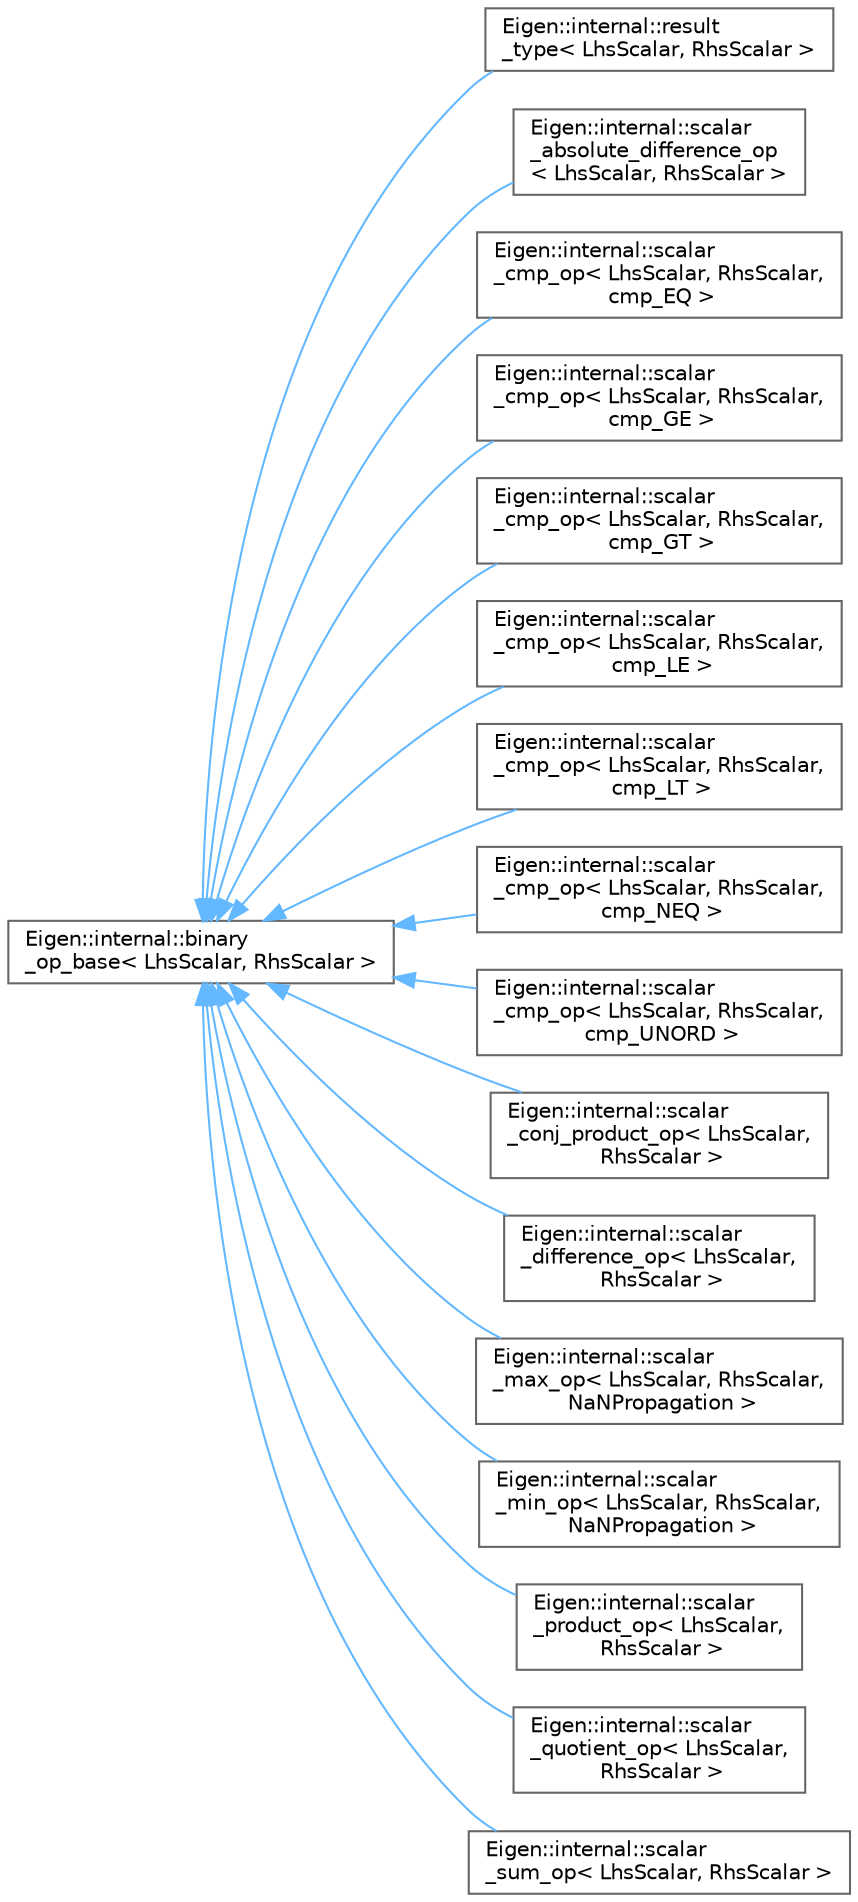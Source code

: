 digraph "Graphical Class Hierarchy"
{
 // LATEX_PDF_SIZE
  bgcolor="transparent";
  edge [fontname=Helvetica,fontsize=10,labelfontname=Helvetica,labelfontsize=10];
  node [fontname=Helvetica,fontsize=10,shape=box,height=0.2,width=0.4];
  rankdir="LR";
  Node0 [id="Node000000",label="Eigen::internal::binary\l_op_base\< LhsScalar, RhsScalar \>",height=0.2,width=0.4,color="grey40", fillcolor="white", style="filled",URL="$structEigen_1_1internal_1_1binary__op__base.html",tooltip=" "];
  Node0 -> Node1 [id="edge717_Node000000_Node000001",dir="back",color="steelblue1",style="solid",tooltip=" "];
  Node1 [id="Node000001",label="Eigen::internal::result\l_type\< LhsScalar, RhsScalar \>",height=0.2,width=0.4,color="grey40", fillcolor="white", style="filled",URL="$structEigen_1_1internal_1_1scalar__quotient__op.html",tooltip=" "];
  Node0 -> Node2 [id="edge718_Node000000_Node000002",dir="back",color="steelblue1",style="solid",tooltip=" "];
  Node2 [id="Node000002",label="Eigen::internal::scalar\l_absolute_difference_op\l\< LhsScalar, RhsScalar \>",height=0.2,width=0.4,color="grey40", fillcolor="white", style="filled",URL="$structEigen_1_1internal_1_1scalar__absolute__difference__op.html",tooltip=" "];
  Node0 -> Node3 [id="edge719_Node000000_Node000003",dir="back",color="steelblue1",style="solid",tooltip=" "];
  Node3 [id="Node000003",label="Eigen::internal::scalar\l_cmp_op\< LhsScalar, RhsScalar,\l cmp_EQ \>",height=0.2,width=0.4,color="grey40", fillcolor="white", style="filled",URL="$structEigen_1_1internal_1_1scalar__cmp__op_3_01LhsScalar_00_01RhsScalar_00_01cmp__EQ_01_4.html",tooltip=" "];
  Node0 -> Node4 [id="edge720_Node000000_Node000004",dir="back",color="steelblue1",style="solid",tooltip=" "];
  Node4 [id="Node000004",label="Eigen::internal::scalar\l_cmp_op\< LhsScalar, RhsScalar,\l cmp_GE \>",height=0.2,width=0.4,color="grey40", fillcolor="white", style="filled",URL="$structEigen_1_1internal_1_1scalar__cmp__op_3_01LhsScalar_00_01RhsScalar_00_01cmp__GE_01_4.html",tooltip=" "];
  Node0 -> Node5 [id="edge721_Node000000_Node000005",dir="back",color="steelblue1",style="solid",tooltip=" "];
  Node5 [id="Node000005",label="Eigen::internal::scalar\l_cmp_op\< LhsScalar, RhsScalar,\l cmp_GT \>",height=0.2,width=0.4,color="grey40", fillcolor="white", style="filled",URL="$structEigen_1_1internal_1_1scalar__cmp__op_3_01LhsScalar_00_01RhsScalar_00_01cmp__GT_01_4.html",tooltip=" "];
  Node0 -> Node6 [id="edge722_Node000000_Node000006",dir="back",color="steelblue1",style="solid",tooltip=" "];
  Node6 [id="Node000006",label="Eigen::internal::scalar\l_cmp_op\< LhsScalar, RhsScalar,\l cmp_LE \>",height=0.2,width=0.4,color="grey40", fillcolor="white", style="filled",URL="$structEigen_1_1internal_1_1scalar__cmp__op_3_01LhsScalar_00_01RhsScalar_00_01cmp__LE_01_4.html",tooltip=" "];
  Node0 -> Node7 [id="edge723_Node000000_Node000007",dir="back",color="steelblue1",style="solid",tooltip=" "];
  Node7 [id="Node000007",label="Eigen::internal::scalar\l_cmp_op\< LhsScalar, RhsScalar,\l cmp_LT \>",height=0.2,width=0.4,color="grey40", fillcolor="white", style="filled",URL="$structEigen_1_1internal_1_1scalar__cmp__op_3_01LhsScalar_00_01RhsScalar_00_01cmp__LT_01_4.html",tooltip=" "];
  Node0 -> Node8 [id="edge724_Node000000_Node000008",dir="back",color="steelblue1",style="solid",tooltip=" "];
  Node8 [id="Node000008",label="Eigen::internal::scalar\l_cmp_op\< LhsScalar, RhsScalar,\l cmp_NEQ \>",height=0.2,width=0.4,color="grey40", fillcolor="white", style="filled",URL="$structEigen_1_1internal_1_1scalar__cmp__op_3_01LhsScalar_00_01RhsScalar_00_01cmp__NEQ_01_4.html",tooltip=" "];
  Node0 -> Node9 [id="edge725_Node000000_Node000009",dir="back",color="steelblue1",style="solid",tooltip=" "];
  Node9 [id="Node000009",label="Eigen::internal::scalar\l_cmp_op\< LhsScalar, RhsScalar,\l cmp_UNORD \>",height=0.2,width=0.4,color="grey40", fillcolor="white", style="filled",URL="$structEigen_1_1internal_1_1scalar__cmp__op_3_01LhsScalar_00_01RhsScalar_00_01cmp__UNORD_01_4.html",tooltip=" "];
  Node0 -> Node10 [id="edge726_Node000000_Node000010",dir="back",color="steelblue1",style="solid",tooltip=" "];
  Node10 [id="Node000010",label="Eigen::internal::scalar\l_conj_product_op\< LhsScalar,\l RhsScalar \>",height=0.2,width=0.4,color="grey40", fillcolor="white", style="filled",URL="$structEigen_1_1internal_1_1scalar__conj__product__op.html",tooltip=" "];
  Node0 -> Node11 [id="edge727_Node000000_Node000011",dir="back",color="steelblue1",style="solid",tooltip=" "];
  Node11 [id="Node000011",label="Eigen::internal::scalar\l_difference_op\< LhsScalar,\l RhsScalar \>",height=0.2,width=0.4,color="grey40", fillcolor="white", style="filled",URL="$structEigen_1_1internal_1_1scalar__difference__op.html",tooltip=" "];
  Node0 -> Node12 [id="edge728_Node000000_Node000012",dir="back",color="steelblue1",style="solid",tooltip=" "];
  Node12 [id="Node000012",label="Eigen::internal::scalar\l_max_op\< LhsScalar, RhsScalar,\l NaNPropagation \>",height=0.2,width=0.4,color="grey40", fillcolor="white", style="filled",URL="$structEigen_1_1internal_1_1scalar__max__op.html",tooltip=" "];
  Node0 -> Node13 [id="edge729_Node000000_Node000013",dir="back",color="steelblue1",style="solid",tooltip=" "];
  Node13 [id="Node000013",label="Eigen::internal::scalar\l_min_op\< LhsScalar, RhsScalar,\l NaNPropagation \>",height=0.2,width=0.4,color="grey40", fillcolor="white", style="filled",URL="$structEigen_1_1internal_1_1scalar__min__op.html",tooltip=" "];
  Node0 -> Node14 [id="edge730_Node000000_Node000014",dir="back",color="steelblue1",style="solid",tooltip=" "];
  Node14 [id="Node000014",label="Eigen::internal::scalar\l_product_op\< LhsScalar,\l RhsScalar \>",height=0.2,width=0.4,color="grey40", fillcolor="white", style="filled",URL="$structEigen_1_1internal_1_1scalar__product__op.html",tooltip=" "];
  Node0 -> Node15 [id="edge731_Node000000_Node000015",dir="back",color="steelblue1",style="solid",tooltip=" "];
  Node15 [id="Node000015",label="Eigen::internal::scalar\l_quotient_op\< LhsScalar,\l RhsScalar \>",height=0.2,width=0.4,color="grey40", fillcolor="white", style="filled",URL="$structEigen_1_1internal_1_1scalar__quotient__op.html",tooltip=" "];
  Node0 -> Node16 [id="edge732_Node000000_Node000016",dir="back",color="steelblue1",style="solid",tooltip=" "];
  Node16 [id="Node000016",label="Eigen::internal::scalar\l_sum_op\< LhsScalar, RhsScalar \>",height=0.2,width=0.4,color="grey40", fillcolor="white", style="filled",URL="$structEigen_1_1internal_1_1scalar__sum__op.html",tooltip=" "];
}
